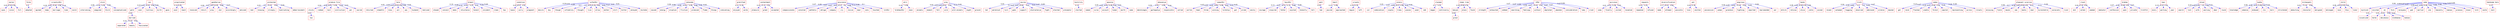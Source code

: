 strict digraph  {
	nectar	 [color=red,
		fontname=courier,
		shape=box];
	eyes	 [color=red,
		fontname=courier,
		shape=box];
	nectar -> eyes	 [color=blue,
		xlabel=0.02];
	since	 [color=red,
		fontname=courier,
		shape=box];
	nectar -> since	 [color=blue,
		xlabel=0.16];
	full	 [color=red,
		fontname=courier,
		shape=box];
	nectar -> full	 [color=blue,
		xlabel=0.02];
	forms	 [color=red,
		fontname=courier,
		shape=box];
	adopted	 [color=red,
		fontname=courier,
		shape=box];
	forms -> adopted	 [color=blue,
		xlabel=0.2];
	"'urvashi\x92s'"	 [color=red,
		fontname=courier,
		shape=box];
	agreed	 [color=red,
		fontname=courier,
		shape=box];
	"'urvashi\x92s'" -> agreed	 [color=blue,
		xlabel=0.29];
	keep	 [color=red,
		fontname=courier,
		shape=box];
	"'urvashi\x92s'" -> keep	 [color=blue,
		xlabel=0.22];
	marriage	 [color=red,
		fontname=courier,
		shape=box];
	"'urvashi\x92s'" -> marriage	 [color=blue,
		xlabel=0.26];
	time	 [color=red,
		fontname=courier,
		shape=box];
	"'urvashi\x92s'" -> time	 [color=blue,
		xlabel=0.28];
	could	 [color=red,
		fontname=courier,
		shape=box];
	"'urvashi\x92s'" -> could	 [color=blue,
		xlabel=0.19];
	stick	 [color=red,
		fontname=courier,
		shape=box];
	intervening	 [color=red,
		fontname=courier,
		shape=box];
	stick -> intervening	 [color=blue,
		xlabel=0.08];
	imagined	 [color=red,
		fontname=courier,
		shape=box];
	stick -> imagined	 [color=blue,
		xlabel=0.36];
	third	 [color=red,
		fontname=courier,
		shape=box];
	stick -> third	 [color=blue,
		xlabel=0.05];
	conceptualised	 [color=red,
		fontname=courier,
		shape=box];
	stick -> conceptualised	 [color=blue,
		xlabel=0.09];
	son	 [color=red,
		fontname=courier,
		shape=box];
	gold	 [color=red,
		fontname=courier,
		shape=box];
	son -> gold	 [color=blue,
		xlabel=0.23];
	soon	 [color=red,
		fontname=courier,
		shape=box];
	son -> soon	 [color=blue,
		xlabel=0.03];
	lustrous	 [color=red,
		fontname=courier,
		shape=box];
	son -> lustrous	 [color=blue,
		xlabel=0.05];
	birth	 [color=red,
		fontname=courier,
		shape=box];
	son -> birth	 [color=blue,
		xlabel=0.04];
	gave	 [color=red,
		fontname=courier,
		shape=box];
	son -> gave	 [color=blue,
		xlabel=0.04];
	married	 [color=red,
		fontname=courier,
		shape=box];
	gold -> married	 [color=blue,
		xlabel=0.02];
	separated	 [color=red,
		fontname=courier,
		shape=box];
	married -> separated	 [color=blue,
		xlabel=0.22];
	beauty	 [color=red,
		fontname=courier,
		shape=box];
	married -> beauty	 [color=blue,
		xlabel=0.22];
	fascinated	 [color=red,
		fontname=courier,
		shape=box];
	married -> fascinated	 [color=blue,
		xlabel=0.22];
	propitiated	 [color=red,
		fontname=courier,
		shape=box];
	said	 [color=red,
		fontname=courier,
		shape=box];
	propitiated -> said	 [color=blue,
		xlabel=0.14];
	reach	 [color=red,
		fontname=courier,
		shape=box];
	propitiated -> reach	 [color=blue,
		xlabel=0.02];
	gandharvas	 [color=red,
		fontname=courier,
		shape=box];
	received	 [color=red,
		fontname=courier,
		shape=box];
	gandharvas -> received	 [color=blue,
		xlabel=0.06];
	return	 [color=red,
		fontname=courier,
		shape=box];
	gandharvas -> return	 [color=blue,
		xlabel=0.27];
	pray	 [color=red,
		fontname=courier,
		shape=box];
	gandharvas -> pray	 [color=blue,
		xlabel=0.07];
	did	 [color=red,
		fontname=courier,
		shape=box];
	gandharvas -> did	 [color=blue,
		xlabel=0.05];
	accordingly	 [color=red,
		fontname=courier,
		shape=box];
	gandharvas -> accordingly	 [color=blue,
		xlabel=0.06];
	advised	 [color=red,
		fontname=courier,
		shape=box];
	gandharvas -> advised	 [color=blue,
		xlabel=0.07];
	protested	 [color=red,
		fontname=courier,
		shape=box];
	real	 [color=red,
		fontname=courier,
		shape=box];
	protested -> real	 [color=blue,
		xlabel=0.03];
	knowing	 [color=red,
		fontname=courier,
		shape=box];
	protested -> knowing	 [color=blue,
		xlabel=0.2];
	strongly	 [color=red,
		fontname=courier,
		shape=box];
	protested -> strongly	 [color=blue,
		xlabel=0.03];
	humiliating	 [color=red,
		fontname=courier,
		shape=box];
	protested -> humiliating	 [color=blue,
		xlabel=0.03];
	embarrassment	 [color=red,
		fontname=courier,
		shape=box];
	protested -> embarrassment	 [color=blue,
		xlabel=0.04];
	"produce fire"	 [color=red,
		fontname=courier,
		shape=box];
	sticks	 [color=red,
		fontname=courier,
		shape=box];
	"produce fire" -> sticks	 [color=blue,
		xlabel=0.04];
	rubbed	 [color=red,
		fontname=courier,
		shape=box];
	"produce fire" -> rubbed	 [color=blue,
		xlabel=0.04];
	text	 [color=red,
		fontname=courier,
		shape=box];
	"produce fire" -> text	 [color=blue,
		xlabel=0.03];
	instruction	 [color=red,
		fontname=courier,
		shape=box];
	"produce fire" -> instruction	 [color=blue,
		xlabel=0.04];
	per	 [color=red,
		fontname=courier,
		shape=box];
	"produce fire" -> per	 [color=blue,
		xlabel=0.35];
	sacred	 [color=red,
		fontname=courier,
		shape=box];
	"produce fire" -> sacred	 [color=blue,
		xlabel=0.03];
	two	 [color=red,
		fontname=courier,
		shape=box];
	sticks -> two	 [color=blue,
		xlabel=0.01];
	tara	 [color=red,
		fontname=courier,
		shape=box];
	returned	 [color=red,
		fontname=courier,
		shape=box];
	tara -> returned	 [color=blue,
		xlabel=0.05];
	shameful	 [color=red,
		fontname=courier,
		shape=box];
	tara -> shameful	 [color=blue,
		xlabel=0.05];
	know	 [color=red,
		fontname=courier,
		shape=box];
	tara -> know	 [color=blue,
		xlabel=0.25];
	act	 [color=red,
		fontname=courier,
		shape=box];
	tara -> act	 [color=blue,
		xlabel=0.05];
	was	 [color=red,
		fontname=courier,
		shape=box];
	tara -> was	 [color=blue,
		xlabel=0.03];
	husband	 [color=red,
		fontname=courier,
		shape=box];
	tara -> husband	 [color=blue,
		xlabel=0.06];
	realised	 [color=red,
		fontname=courier,
		shape=box];
	tara -> realised	 [color=blue,
		xlabel=0.05];
	breast	 [color=red,
		fontname=courier,
		shape=box];
	showed	 [color=red,
		fontname=courier,
		shape=box];
	breast -> showed	 [color=blue,
		xlabel=0.19];
	conceit	 [color=red,
		fontname=courier,
		shape=box];
	breast -> conceit	 [color=blue,
		xlabel=0.26];
	make	 [color=red,
		fontname=courier,
		shape=box];
	breast -> make	 [color=blue,
		xlabel=0.14];
	reluctance	 [color=red,
		fontname=courier,
		shape=box];
	breast -> reluctance	 [color=blue,
		xlabel=0.26];
	honest	 [color=red,
		fontname=courier,
		shape=box];
	breast -> honest	 [color=blue,
		xlabel=0.27];
	incident	 [color=red,
		fontname=courier,
		shape=box];
	breast -> incident	 [color=blue,
		xlabel=0.31];
	clean	 [color=red,
		fontname=courier,
		shape=box];
	breast -> clean	 [color=blue,
		xlabel=0.24];
	top	 [color=red,
		fontname=courier,
		shape=box];
	breast -> top	 [color=blue,
		xlabel=0.26];
	condition	 [color=red,
		fontname=courier,
		shape=box];
	leave	 [color=red,
		fontname=courier,
		shape=box];
	condition -> leave	 [color=blue,
		xlabel=0.05];
	sorry	 [color=red,
		fontname=courier,
		shape=box];
	condition -> sorry	 [color=blue,
		xlabel=0.07];
	pregnant	 [color=red,
		fontname=courier,
		shape=box];
	condition -> pregnant	 [color=blue,
		xlabel=0.27];
	"'wife\x92s'"	 [color=red,
		fontname=courier,
		shape=box];
	desire	 [color=red,
		fontname=courier,
		shape=box];
	"'wife\x92s'" -> desire	 [color=blue,
		xlabel=0.24];
	boy	 [color=red,
		fontname=courier,
		shape=box];
	"'wife\x92s'" -> boy	 [color=blue,
		xlabel=0.01];
	though	 [color=red,
		fontname=courier,
		shape=box];
	"'wife\x92s'" -> though	 [color=blue,
		xlabel=0.28];
	infidelity	 [color=red,
		fontname=courier,
		shape=box];
	"'wife\x92s'" -> infidelity	 [color=blue,
		xlabel=0.3];
	thought	 [color=red,
		fontname=courier,
		shape=box];
	"'wife\x92s'" -> thought	 [color=blue,
		xlabel=0.3];
	live	 [color=red,
		fontname=courier,
		shape=box];
	"'wife\x92s'" -> live	 [color=blue,
		xlabel=0.25];
	allow	 [color=red,
		fontname=courier,
		shape=box];
	"'wife\x92s'" -> allow	 [color=blue,
		xlabel=0.24];
	mother	 [color=red,
		fontname=courier,
		shape=box];
	"'wife\x92s'" -> mother	 [color=blue,
		xlabel=0.05];
	still	 [color=red,
		fontname=courier,
		shape=box];
	"'wife\x92s'" -> still	 [color=blue,
		xlabel=0.01];
	bitter	 [color=red,
		fontname=courier,
		shape=box];
	"'wife\x92s'" -> bitter	 [color=blue,
		xlabel=0.27];
	annoyed	 [color=red,
		fontname=courier,
		shape=box];
	"'wife\x92s'" -> annoyed	 [color=blue,
		xlabel=0.01];
	mistake	 [color=red,
		fontname=courier,
		shape=box];
	"'wife\x92s'" -> mistake	 [color=blue,
		xlabel=0.01];
	jataveda	 [color=red,
		fontname=courier,
		shape=box];
	caused	 [color=red,
		fontname=courier,
		shape=box];
	jataveda -> caused	 [color=blue,
		xlabel=0.06];
	energy	 [color=red,
		fontname=courier,
		shape=box];
	jataveda -> energy	 [color=blue,
		xlabel=0.06];
	eruption	 [color=red,
		fontname=courier,
		shape=box];
	jataveda -> eruption	 [color=blue,
		xlabel=0.06];
	friction	 [color=red,
		fontname=courier,
		shape=box];
	jataveda -> friction	 [color=blue,
		xlabel=0.26];
	produced	 [color=red,
		fontname=courier,
		shape=box];
	jataveda -> produced	 [color=blue,
		xlabel=0.04];
	flame	 [color=red,
		fontname=courier,
		shape=box];
	jataveda -> flame	 [color=blue,
		xlabel=0.06];
	things	 [color=red,
		fontname=courier,
		shape=box];
	jataveda -> things	 [color=blue,
		xlabel=0.04];
	indicating	 [color=red,
		fontname=courier,
		shape=box];
	jataveda -> indicating	 [color=blue,
		xlabel=0.05];
	gratified	 [color=red,
		fontname=courier,
		shape=box];
	enjoyed	 [color=red,
		fontname=courier,
		shape=box];
	gratified -> enjoyed	 [color=blue,
		xlabel=0.21];
	words	 [color=red,
		fontname=courier,
		shape=box];
	gratified -> words	 [color=blue,
		xlabel=0.18];
	contentment	 [color=red,
		fontname=courier,
		shape=box];
	pleasure	 [color=red,
		fontname=courier,
		shape=box];
	contentment -> pleasure	 [color=blue,
		xlabel=0.24];
	great	 [color=red,
		fontname=courier,
		shape=box];
	contentment -> great	 [color=blue,
		xlabel=0.15];
	accepted	 [color=red,
		fontname=courier,
		shape=box];
	contentment -> accepted	 [color=blue,
		xlabel=0.21];
	assurance	 [color=red,
		fontname=courier,
		shape=box];
	compassionate	 [color=red,
		fontname=courier,
		shape=box];
	assurance -> compassionate	 [color=blue,
		xlabel=0.07];
	consoled	 [color=red,
		fontname=courier,
		shape=box];
	assurance -> consoled	 [color=blue,
		xlabel=0.09];
	pathetic	 [color=red,
		fontname=courier,
		shape=box];
	assurance -> pathetic	 [color=blue,
		xlabel=0.07];
	oblige	 [color=red,
		fontname=courier,
		shape=box];
	assurance -> oblige	 [color=blue,
		xlabel=0.07];
	company	 [color=red,
		fontname=courier,
		shape=box];
	assurance -> company	 [color=blue,
		xlabel=0.03];
	cry	 [color=red,
		fontname=courier,
		shape=box];
	assurance -> cry	 [color=blue,
		xlabel=0.27];
	revive	 [color=red,
		fontname=courier,
		shape=box];
	assurance -> revive	 [color=blue,
		xlabel=0.1];
	bear	 [color=red,
		fontname=courier,
		shape=box];
	assurance -> bear	 [color=blue,
		xlabel=0.08];
	sons	 [color=red,
		fontname=courier,
		shape=box];
	assurance -> sons	 [color=blue,
		xlabel=0.11];
	touched	 [color=red,
		fontname=courier,
		shape=box];
	assurance -> touched	 [color=blue,
		xlabel=0.08];
	"'it\x92s'"	 [color=red,
		fontname=courier,
		shape=box];
	assurance -> "'it\x92s'"	 [color=blue,
		xlabel=0.1];
	atri	 [color=red,
		fontname=courier,
		shape=box];
	"'brahma\x92s'"	 [color=red,
		fontname=courier,
		shape=box];
	atri -> "'brahma\x92s'"	 [color=blue,
		xlabel=0.24];
	moon	 [color=red,
		fontname=courier,
		shape=box];
	atri -> moon	 [color=blue,
		xlabel=0.06];
	prey	 [color=red,
		fontname=courier,
		shape=box];
	animals	 [color=red,
		fontname=courier,
		shape=box];
	prey -> animals	 [color=blue,
		xlabel=0.02];
	moment	 [color=red,
		fontname=courier,
		shape=box];
	prey -> moment	 [color=blue,
		xlabel=0.01];
	fall	 [color=red,
		fontname=courier,
		shape=box];
	prey -> fall	 [color=blue,
		xlabel=0.02];
	wild	 [color=red,
		fontname=courier,
		shape=box];
	prey -> wild	 [color=blue,
		xlabel=0.02];
	"wild animals"	 [color=red,
		fontname=courier,
		shape=box];
	prey -> "wild animals"	 [color=blue,
		xlabel=0.01];
	might	 [color=red,
		fontname=courier,
		shape=box];
	prey -> might	 [color=blue,
		xlabel=0.15];
	ground	 [color=red,
		fontname=courier,
		shape=box];
	prey -> ground	 [color=blue,
		xlabel=0.02];
	asuras	 [color=red,
		fontname=courier,
		shape=box];
	led	 [color=red,
		fontname=courier,
		shape=box];
	asuras -> led	 [color=blue,
		xlabel=0.05];
	perennial	 [color=red,
		fontname=courier,
		shape=box];
	asuras -> perennial	 [color=blue,
		xlabel=0.1];
	turn	 [color=red,
		fontname=courier,
		shape=box];
	asuras -> turn	 [color=blue,
		xlabel=0.07];
	gods	 [color=red,
		fontname=courier,
		shape=box];
	asuras -> gods	 [color=blue,
		xlabel=0.07];
	support	 [color=red,
		fontname=courier,
		shape=box];
	asuras -> support	 [color=blue,
		xlabel=0.09];
	shukracharya	 [color=red,
		fontname=courier,
		shape=box];
	asuras -> shukracharya	 [color=blue,
		xlabel=0.27];
	fight	 [color=red,
		fontname=courier,
		shape=box];
	asuras -> fight	 [color=blue,
		xlabel=0.07];
	elected	 [color=red,
		fontname=courier,
		shape=box];
	asuras -> elected	 [color=blue,
		xlabel=0.07];
	preceptor	 [color=red,
		fontname=courier,
		shape=box];
	asuras -> preceptor	 [color=blue,
		xlabel=0.09];
	hostility	 [color=red,
		fontname=courier,
		shape=box];
	started	 [color=red,
		fontname=courier,
		shape=box];
	hostility -> started	 [color=blue,
		xlabel=0.12];
	apsaras	 [color=red,
		fontname=courier,
		shape=box];
	named	 [color=red,
		fontname=courier,
		shape=box];
	apsaras -> named	 [color=blue,
		xlabel=0.05];
	curse	 [color=red,
		fontname=courier,
		shape=box];
	apsaras -> curse	 [color=blue,
		xlabel=0.05];
	account	 [color=red,
		fontname=courier,
		shape=box];
	apsaras -> account	 [color=blue,
		xlabel=0.04];
	human	 [color=red,
		fontname=courier,
		shape=box];
	apsaras -> human	 [color=blue,
		xlabel=0.04];
	earth	 [color=red,
		fontname=courier,
		shape=box];
	apsaras -> earth	 [color=blue,
		xlabel=0.22];
	came	 [color=red,
		fontname=courier,
		shape=box];
	apsaras -> came	 [color=blue,
		xlabel=0.03];
	ahavaniya	 [color=red,
		fontname=courier,
		shape=box];
	dakshinagni	 [color=red,
		fontname=courier,
		shape=box];
	ahavaniya -> dakshinagni	 [color=blue,
		xlabel=0.04];
	garhapatya	 [color=red,
		fontname=courier,
		shape=box];
	ahavaniya -> garhapatya	 [color=blue,
		xlabel=0.05];
	responsible	 [color=red,
		fontname=courier,
		shape=box];
	ahavaniya -> responsible	 [color=blue,
		xlabel=0.05];
	called	 [color=red,
		fontname=courier,
		shape=box];
	ahavaniya -> called	 [color=blue,
		xlabel=0.24];
	"'soma\x92s'"	 [color=red,
		fontname=courier,
		shape=box];
	worlds	 [color=red,
		fontname=courier,
		shape=box];
	"'soma\x92s'" -> worlds	 [color=blue,
		xlabel=0.05];
	head	 [color=red,
		fontname=courier,
		shape=box];
	"'soma\x92s'" -> head	 [color=blue,
		xlabel=0.03];
	three	 [color=red,
		fontname=courier,
		shape=box];
	"'soma\x92s'" -> three	 [color=blue,
		xlabel=0.05];
	winning	 [color=red,
		fontname=courier,
		shape=box];
	"'soma\x92s'" -> winning	 [color=blue,
		xlabel=0.06];
	lordship	 [color=red,
		fontname=courier,
		shape=box];
	"'soma\x92s'" -> lordship	 [color=blue,
		xlabel=0.06];
	got	 [color=red,
		fontname=courier,
		shape=box];
	"'soma\x92s'" -> got	 [color=blue,
		xlabel=0.03];
	pride	 [color=red,
		fontname=courier,
		shape=box];
	"'soma\x92s'" -> pride	 [color=blue,
		xlabel=0.23];
	vanity	 [color=red,
		fontname=courier,
		shape=box];
	"'soma\x92s'" -> vanity	 [color=blue,
		xlabel=0.05];
	"'boy\x92s'"	 [color=red,
		fontname=courier,
		shape=box];
	courage	 [color=red,
		fontname=courier,
		shape=box];
	"'boy\x92s'" -> courage	 [color=blue,
		xlabel=0.13];
	inspired	 [color=red,
		fontname=courier,
		shape=box];
	"'boy\x92s'" -> inspired	 [color=blue,
		xlabel=0.07];
	father	 [color=red,
		fontname=courier,
		shape=box];
	"'boy\x92s'" -> father	 [color=blue,
		xlabel=0.33];
	cajoled	 [color=red,
		fontname=courier,
		shape=box];
	"'boy\x92s'" -> cajoled	 [color=blue,
		xlabel=0.12];
	honestly	 [color=red,
		fontname=courier,
		shape=box];
	"'boy\x92s'" -> honestly	 [color=blue,
		xlabel=0.08];
	tell	 [color=red,
		fontname=courier,
		shape=box];
	"'boy\x92s'" -> tell	 [color=blue,
		xlabel=0.09];
	went	 [color=red,
		fontname=courier,
		shape=box];
	had	 [color=red,
		fontname=courier,
		shape=box];
	went -> had	 [color=blue,
		xlabel=0.05];
	heart	 [color=red,
		fontname=courier,
		shape=box];
	poured	 [color=red,
		fontname=courier,
		shape=box];
	heart -> poured	 [color=blue,
		xlabel=0.23];
	approached	 [color=red,
		fontname=courier,
		shape=box];
	heart -> approached	 [color=blue,
		xlabel=0.06];
	urvashi	 [color=red,
		fontname=courier,
		shape=box];
	region	 [color=red,
		fontname=courier,
		shape=box];
	urvashi -> region	 [color=blue,
		xlabel=0.34];
	left	 [color=red,
		fontname=courier,
		shape=box];
	urvashi -> left	 [color=blue,
		xlabel=0.35];
	aranis	 [color=red,
		fontname=courier,
		shape=box];
	cut	 [color=red,
		fontname=courier,
		shape=box];
	aranis -> cut	 [color=blue,
		xlabel=0.05];
	combination	 [color=red,
		fontname=courier,
		shape=box];
	aranis -> combination	 [color=blue,
		xlabel=0.07];
	couple	 [color=red,
		fontname=courier,
		shape=box];
	aranis -> couple	 [color=blue,
		xlabel=0.06];
	trees	 [color=red,
		fontname=courier,
		shape=box];
	aranis -> trees	 [color=blue,
		xlabel=0.07];
	pieces	 [color=red,
		fontname=courier,
		shape=box];
	aranis -> pieces	 [color=blue,
		xlabel=0.06];
	wood	 [color=red,
		fontname=courier,
		shape=box];
	aranis -> wood	 [color=blue,
		xlabel=0.25];
	odd	 [color=red,
		fontname=courier,
		shape=box];
	aranis -> odd	 [color=blue,
		xlabel=0.04];
	claimed	 [color=red,
		fontname=courier,
		shape=box];
	began	 [color=red,
		fontname=courier,
		shape=box];
	claimed -> began	 [color=blue,
		xlabel=0.2];
	controversy	 [color=red,
		fontname=courier,
		shape=box];
	claimed -> controversy	 [color=blue,
		xlabel=0.21];
	"shami tree"	 [color=red,
		fontname=courier,
		shape=box];
	banyan	 [color=red,
		fontname=courier,
		shape=box];
	"shami tree" -> banyan	 [color=blue,
		xlabel=0.38];
	place	 [color=red,
		fontname=courier,
		shape=box];
	"shami tree" -> place	 [color=blue,
		xlabel=0.09];
	found	 [color=red,
		fontname=courier,
		shape=box];
	"shami tree" -> found	 [color=blue,
		xlabel=0.31];
	grown	 [color=red,
		fontname=courier,
		shape=box];
	banyan -> grown	 [color=blue,
		xlabel=0.02];
	"'\x93o'"	 [color=red,
		fontname=courier,
		shape=box];
	strength	 [color=red,
		fontname=courier,
		shape=box];
	"'\x93o'" -> strength	 [color=blue,
		xlabel=0.07];
	exhausted	 [color=red,
		fontname=courier,
		shape=box];
	"'\x93o'" -> exhausted	 [color=blue,
		xlabel=0.07];
	sobbed	 [color=red,
		fontname=courier,
		shape=box];
	"'\x93o'" -> sobbed	 [color=blue,
		xlabel=0.09];
	searching	 [color=red,
		fontname=courier,
		shape=box];
	"'\x93o'" -> searching	 [color=blue,
		xlabel=0.04];
	feelings	 [color=red,
		fontname=courier,
		shape=box];
	"'\x93o'" -> feelings	 [color=blue,
		xlabel=0.07];
	without	 [color=red,
		fontname=courier,
		shape=box];
	"'\x93o'" -> without	 [color=blue,
		xlabel=0.03];
	depleted	 [color=red,
		fontname=courier,
		shape=box];
	"'\x93o'" -> depleted	 [color=blue,
		xlabel=0.07];
	abandon	 [color=red,
		fontname=courier,
		shape=box];
	"'\x93o'" -> abandon	 [color=blue,
		xlabel=0.07];
	consideration	 [color=red,
		fontname=courier,
		shape=box];
	"'\x93o'" -> consideration	 [color=blue,
		xlabel=0.07];
	lady	 [color=red,
		fontname=courier,
		shape=box];
	"'\x93o'" -> lady	 [color=blue,
		xlabel=0.27];
	cruel	 [color=red,
		fontname=courier,
		shape=box];
	"'\x93o'" -> cruel	 [color=blue,
		xlabel=0.06];
	pururava	 [color=red,
		fontname=courier,
		shape=box];
	soma	 [color=red,
		fontname=courier,
		shape=box];
	pururava -> soma	 [color=blue,
		xlabel=0.01];
	finally	 [color=red,
		fontname=courier,
		shape=box];
	pururava -> finally	 [color=blue,
		xlabel=0.22];
	united	 [color=red,
		fontname=courier,
		shape=box];
	pururava -> united	 [color=blue,
		xlabel=0.29];
	revealed	 [color=red,
		fontname=courier,
		shape=box];
	pururava -> revealed	 [color=blue,
		xlabel=0.03];
	requests	 [color=red,
		fontname=courier,
		shape=box];
	repeated	 [color=red,
		fontname=courier,
		shape=box];
	requests -> repeated	 [color=blue,
		xlabel=0.05];
	refused	 [color=red,
		fontname=courier,
		shape=box];
	requests -> refused	 [color=blue,
		xlabel=0.21];
	diversification	 [color=red,
		fontname=courier,
		shape=box];
	made	 [color=red,
		fontname=courier,
		shape=box];
	diversification -> made	 [color=blue,
		xlabel=0.17];
	attempt	 [color=red,
		fontname=courier,
		shape=box];
	diversification -> attempt	 [color=blue,
		xlabel=0.03];
	possible	 [color=red,
		fontname=courier,
		shape=box];
	diversification -> possible	 [color=blue,
		xlabel=0.02];
	pot	 [color=red,
		fontname=courier,
		shape=box];
	love	 [color=red,
		fontname=courier,
		shape=box];
	pot -> love	 [color=blue,
		xlabel=0.04];
	smitten	 [color=red,
		fontname=courier,
		shape=box];
	pot -> smitten	 [color=blue,
		xlabel=0.18];
	angirasa	 [color=red,
		fontname=courier,
		shape=box];
	possession	 [color=red,
		fontname=courier,
		shape=box];
	angirasa -> possession	 [color=blue,
		xlabel=0.04];
	woman	 [color=red,
		fontname=courier,
		shape=box];
	angirasa -> woman	 [color=blue,
		xlabel=0.05];
	grandson	 [color=red,
		fontname=courier,
		shape=box];
	angirasa -> grandson	 [color=blue,
		xlabel=0.04];
	fighting	 [color=red,
		fontname=courier,
		shape=box];
	angirasa -> fighting	 [color=blue,
		xlabel=0.04];
	reported	 [color=red,
		fontname=courier,
		shape=box];
	angirasa -> reported	 [color=blue,
		xlabel=0.22];
	reprimanded	 [color=red,
		fontname=courier,
		shape=box];
	angirasa -> reprimanded	 [color=blue,
		xlabel=0.05];
	war	 [color=red,
		fontname=courier,
		shape=box];
	angirasa -> war	 [color=blue,
		xlabel=0.04];
	hands	 [color=red,
		fontname=courier,
		shape=box];
	entire	 [color=red,
		fontname=courier,
		shape=box];
	hands -> entire	 [color=blue,
		xlabel=0.08];
	retinue	 [color=red,
		fontname=courier,
		shape=box];
	hands -> retinue	 [color=blue,
		xlabel=0.29];
	shiva	 [color=red,
		fontname=courier,
		shape=box];
	hands -> shiva	 [color=blue,
		xlabel=0.09];
	indra	 [color=red,
		fontname=courier,
		shape=box];
	hands -> indra	 [color=blue,
		xlabel=0.07];
	joined	 [color=red,
		fontname=courier,
		shape=box];
	hands -> joined	 [color=blue,
		xlabel=0.06];
	truth	 [color=red,
		fontname=courier,
		shape=box];
	reveal	 [color=red,
		fontname=courier,
		shape=box];
	truth -> reveal	 [color=blue,
		xlabel=0.04];
	ashamed	 [color=red,
		fontname=courier,
		shape=box];
	truth -> ashamed	 [color=blue,
		xlabel=0.04];
	hugging	 [color=red,
		fontname=courier,
		shape=box];
	truth -> hugging	 [color=blue,
		xlabel=0.06];
	observed	 [color=red,
		fontname=courier,
		shape=box];
	truth -> observed	 [color=blue,
		xlabel=0.2];
	embraced	 [color=red,
		fontname=courier,
		shape=box];
	truth -> embraced	 [color=blue,
		xlabel=0.3];
	silence	 [color=red,
		fontname=courier,
		shape=box];
	truth -> silence	 [color=blue,
		xlabel=0.04];
	dawned	 [color=red,
		fontname=courier,
		shape=box];
	truth -> dawned	 [color=blue,
		xlabel=0.07];
	vedas	 [color=red,
		fontname=courier,
		shape=box];
	get	 [color=red,
		fontname=courier,
		shape=box];
	vedas -> get	 [color=blue,
		xlabel=0.23];
	mind	 [color=red,
		fontname=courier,
		shape=box];
	vedas -> mind	 [color=blue,
		xlabel=0.47];
	flashed	 [color=red,
		fontname=courier,
		shape=box];
	vedas -> flashed	 [color=blue,
		xlabel=0.24];
	unable	 [color=red,
		fontname=courier,
		shape=box];
	vedas -> unable	 [color=blue,
		xlabel=0.23];
	forest	 [color=red,
		fontname=courier,
		shape=box];
	vedas -> forest	 [color=blue,
		xlabel=0.46];
	capital	 [color=red,
		fontname=courier,
		shape=box];
	vedas -> capital	 [color=blue,
		xlabel=0.35];
	representing	 [color=red,
		fontname=courier,
		shape=box];
	vedas -> representing	 [color=blue,
		xlabel=0.24];
	across	 [color=red,
		fontname=courier,
		shape=box];
	vedas -> across	 [color=blue,
		xlabel=0.29];
	rituals	 [color=red,
		fontname=courier,
		shape=box];
	vedas -> rituals	 [color=blue,
		xlabel=0.38];
	"pleasant surprise"	 [color=red,
		fontname=courier,
		shape=box];
	enjoying	 [color=red,
		fontname=courier,
		shape=box];
	"pleasant surprise" -> enjoying	 [color=blue,
		xlabel=0.08];
	field	 [color=red,
		fontname=courier,
		shape=box];
	"pleasant surprise" -> field	 [color=blue,
		xlabel=0.1];
	maids	 [color=red,
		fontname=courier,
		shape=box];
	"pleasant surprise" -> maids	 [color=blue,
		xlabel=0.38];
	see	 [color=red,
		fontname=courier,
		shape=box];
	"pleasant surprise" -> see	 [color=blue,
		xlabel=0.02];
	banks	 [color=red,
		fontname=courier,
		shape=box];
	"pleasant surprise" -> banks	 [color=blue,
		xlabel=0.09];
	near	 [color=red,
		fontname=courier,
		shape=box];
	"pleasant surprise" -> near	 [color=blue,
		xlabel=0.07];
	kurukshetra	 [color=red,
		fontname=courier,
		shape=box];
	"pleasant surprise" -> kurukshetra	 [color=blue,
		xlabel=0.11];
	sarasvati	 [color=red,
		fontname=courier,
		shape=box];
	"pleasant surprise" -> sarasvati	 [color=blue,
		xlabel=0.11];
	river	 [color=red,
		fontname=courier,
		shape=box];
	"pleasant surprise" -> river	 [color=blue,
		xlabel=0.36];
	clash	 [color=red,
		fontname=courier,
		shape=box];
	end	 [color=red,
		fontname=courier,
		shape=box];
	clash -> end	 [color=blue,
		xlabel=0.04];
	verbal	 [color=red,
		fontname=courier,
		shape=box];
	clash -> verbal	 [color=blue,
		xlabel=0.19];
	seemed	 [color=red,
		fontname=courier,
		shape=box];
	clash -> seemed	 [color=blue,
		xlabel=0.05];
	brahma	 [color=red,
		fontname=courier,
		shape=box];
	mediator	 [color=red,
		fontname=courier,
		shape=box];
	brahma -> mediator	 [color=blue,
		xlabel=0.07];
	confession	 [color=red,
		fontname=courier,
		shape=box];
	brahma -> confession	 [color=blue,
		xlabel=0.26];
	upon	 [color=red,
		fontname=courier,
		shape=box];
	brahma -> upon	 [color=blue,
		xlabel=0.08];
	private	 [color=red,
		fontname=courier,
		shape=box];
	brahma -> private	 [color=blue,
		xlabel=0.07];
	truthful	 [color=red,
		fontname=courier,
		shape=box];
	brahma -> truthful	 [color=blue,
		xlabel=0.07];
	tear	 [color=red,
		fontname=courier,
		shape=box];
	every	 [color=red,
		fontname=courier,
		shape=box];
	tear -> every	 [color=blue,
		xlabel=0.19];
	parting	 [color=red,
		fontname=courier,
		shape=box];
	tear -> parting	 [color=blue,
		xlabel=0.23];
	year	 [color=red,
		fontname=courier,
		shape=box];
	tear -> year	 [color=blue,
		xlabel=0.23];
	aloud	 [color=red,
		fontname=courier,
		shape=box];
	search	 [color=red,
		fontname=courier,
		shape=box];
	aloud -> search	 [color=blue,
		xlabel=0.29];
	lost	 [color=red,
		fontname=courier,
		shape=box];
	aloud -> lost	 [color=blue,
		xlabel=0.29];
	wife	 [color=red,
		fontname=courier,
		shape=box];
	aloud -> wife	 [color=blue,
		xlabel=0.26];
	wailing	 [color=red,
		fontname=courier,
		shape=box];
	aloud -> wailing	 [color=blue,
		xlabel=0.3];
	dear	 [color=red,
		fontname=courier,
		shape=box];
	aloud -> dear	 [color=blue,
		xlabel=0.26];
	round	 [color=red,
		fontname=courier,
		shape=box];
	aloud -> round	 [color=blue,
		xlabel=0.31];
	budha	 [color=red,
		fontname=courier,
		shape=box];
	knowledge	 [color=red,
		fontname=courier,
		shape=box];
	budha -> knowledge	 [color=blue,
		xlabel=0.06];
	immense	 [color=red,
		fontname=courier,
		shape=box];
	budha -> immense	 [color=blue,
		xlabel=0.06];
	endowed	 [color=red,
		fontname=courier,
		shape=box];
	budha -> endowed	 [color=blue,
		xlabel=0.05];
	ila	 [color=red,
		fontname=courier,
		shape=box];
	budha -> ila	 [color=blue,
		xlabel=0.06];
	born	 [color=red,
		fontname=courier,
		shape=box];
	budha -> born	 [color=blue,
		xlabel=0.07];
	christened	 [color=red,
		fontname=courier,
		shape=box];
	budha -> christened	 [color=blue,
		xlabel=0.26];
	brihaspati	 [color=red,
		fontname=courier,
		shape=box];
	abducting	 [color=red,
		fontname=courier,
		shape=box];
	brihaspati -> abducting	 [color=blue,
		xlabel=0.03];
	character	 [color=red,
		fontname=courier,
		shape=box];
	brihaspati -> character	 [color=blue,
		xlabel=0.16];
	maligned	 [color=red,
		fontname=courier,
		shape=box];
	brihaspati -> maligned	 [color=blue,
		xlabel=0.04];
	child	 [color=red,
		fontname=courier,
		shape=box];
	belonged	 [color=red,
		fontname=courier,
		shape=box];
	child -> belonged	 [color=blue,
		xlabel=0.06];
	race	 [color=red,
		fontname=courier,
		shape=box];
	child -> race	 [color=blue,
		xlabel=0.05];
	thus	 [color=red,
		fontname=courier,
		shape=box];
	child -> thus	 [color=blue,
		xlabel=0.05];
	lunar	 [color=red,
		fontname=courier,
		shape=box];
	child -> lunar	 [color=blue,
		xlabel=0.25];
	veda	 [color=red,
		fontname=courier,
		shape=box];
	mystical	 [color=red,
		fontname=courier,
		shape=box];
	veda -> mystical	 [color=blue,
		xlabel=0.06];
	existed	 [color=red,
		fontname=courier,
		shape=box];
	veda -> existed	 [color=blue,
		xlabel=0.09];
	om	 [color=red,
		fontname=courier,
		shape=box];
	veda -> om	 [color=blue,
		xlabel=0.27];
	form	 [color=red,
		fontname=courier,
		shape=box];
	veda -> form	 [color=blue,
		xlabel=0.07];
	narayana	 [color=red,
		fontname=courier,
		shape=box];
	veda -> narayana	 [color=blue,
		xlabel=0.08];
	god	 [color=red,
		fontname=courier,
		shape=box];
	veda -> god	 [color=blue,
		xlabel=0.07];
	earlier	 [color=red,
		fontname=courier,
		shape=box];
	veda -> earlier	 [color=blue,
		xlabel=0.06];
	one	 [color=red,
		fontname=courier,
		shape=box];
	veda -> one	 [color=blue,
		xlabel=0.04];
	heavenly	 [color=red,
		fontname=courier,
		shape=box];
	veda -> heavenly	 [color=blue,
		xlabel=0.01];
	hamsas	 [color=red,
		fontname=courier,
		shape=box];
	veda -> hamsas	 [color=blue,
		xlabel=0.08];
	pranava	 [color=red,
		fontname=courier,
		shape=box];
	veda -> pranava	 [color=blue,
		xlabel=0.08];
	known	 [color=red,
		fontname=courier,
		shape=box];
	veda -> known	 [color=blue,
		xlabel=0.06];
	lord	 [color=red,
		fontname=courier,
		shape=box];
	veda -> lord	 [color=blue,
		xlabel=0.05];
	caste	 [color=red,
		fontname=courier,
		shape=box];
	veda -> caste	 [color=blue,
		xlabel=0.08];
	visualized	 [color=red,
		fontname=courier,
		shape=box];
	existed -> visualized	 [color=blue,
		xlabel=0.01];
	herbs	 [color=red,
		fontname=courier,
		shape=box];
	om -> herbs	 [color=blue,
		xlabel=0.01];
	deciduous	 [color=red,
		fontname=courier,
		shape=box];
	om -> deciduous	 [color=blue,
		xlabel=0.01];
	brahmanas	 [color=red,
		fontname=courier,
		shape=box];
	om -> brahmanas	 [color=blue,
		xlabel=0.01];
	bodies	 [color=red,
		fontname=courier,
		shape=box];
	om -> bodies	 [color=blue,
		xlabel=0.01];
	"handsome hero"	 [color=red,
		fontname=courier,
		shape=box];
	next	 [color=red,
		fontname=courier,
		shape=box];
	"handsome hero" -> next	 [color=blue,
		xlabel=0.27];
}
